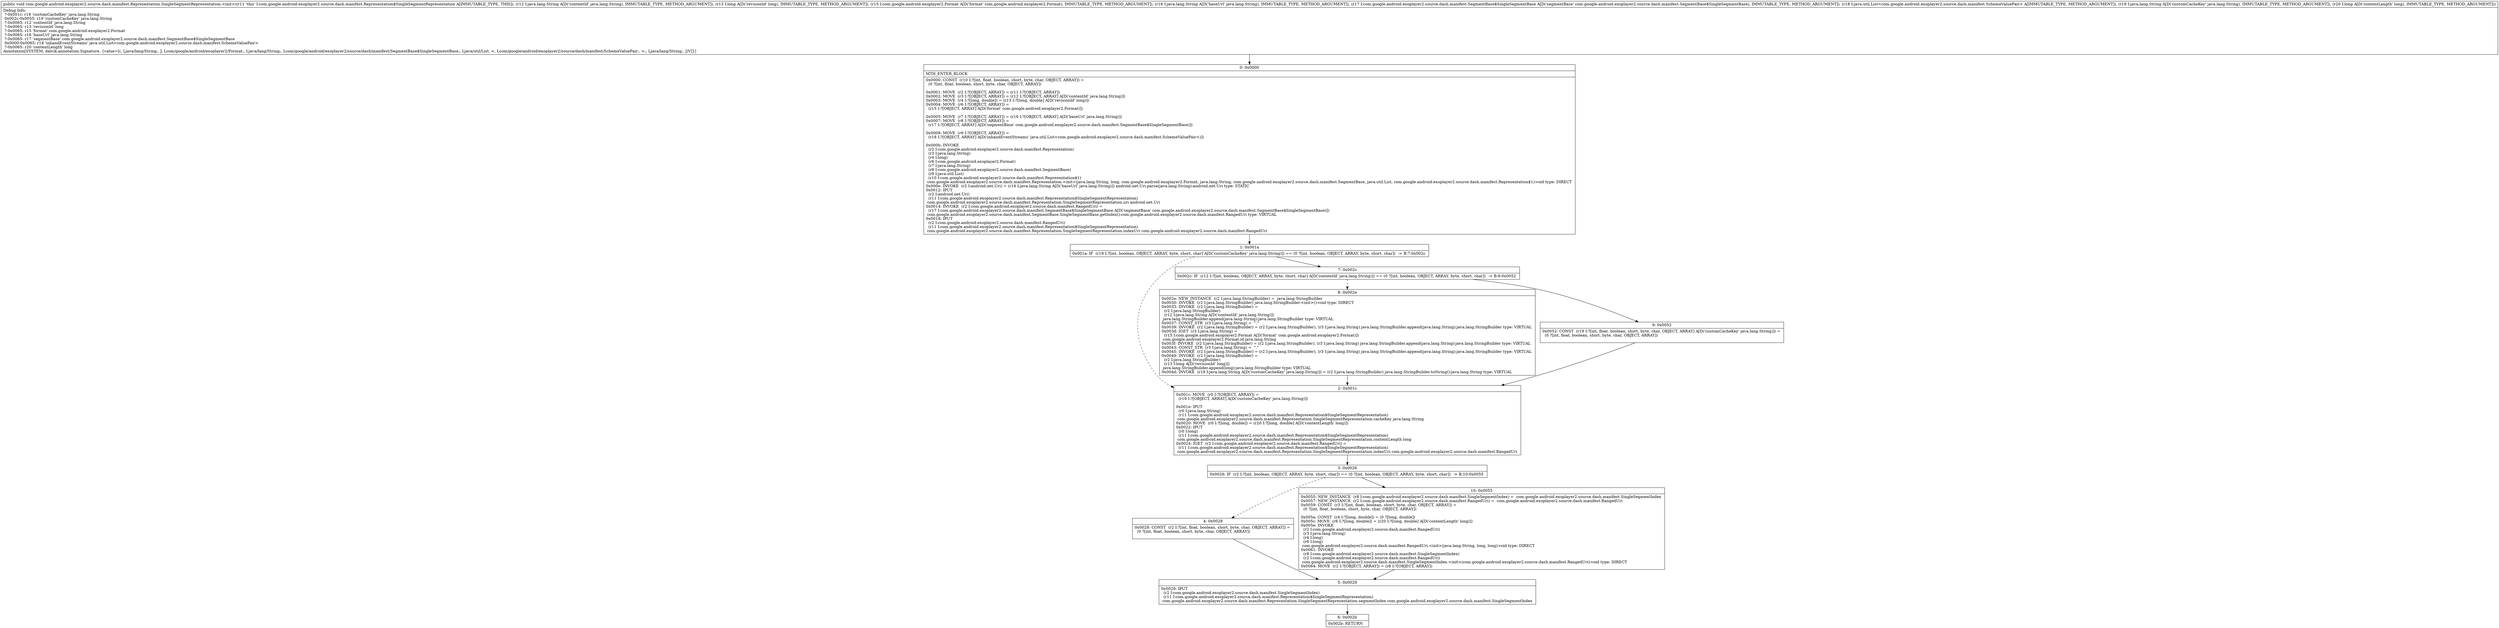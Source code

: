 digraph "CFG forcom.google.android.exoplayer2.source.dash.manifest.Representation.SingleSegmentRepresentation.\<init\>(Ljava\/lang\/String;JLcom\/google\/android\/exoplayer2\/Format;Ljava\/lang\/String;Lcom\/google\/android\/exoplayer2\/source\/dash\/manifest\/SegmentBase$SingleSegmentBase;Ljava\/util\/List;Ljava\/lang\/String;J)V" {
Node_0 [shape=record,label="{0\:\ 0x0000|MTH_ENTER_BLOCK\l|0x0000: CONST  (r10 I:?[int, float, boolean, short, byte, char, OBJECT, ARRAY]) = \l  (0 ?[int, float, boolean, short, byte, char, OBJECT, ARRAY])\l \l0x0001: MOVE  (r2 I:?[OBJECT, ARRAY]) = (r11 I:?[OBJECT, ARRAY]) \l0x0002: MOVE  (r3 I:?[OBJECT, ARRAY]) = (r12 I:?[OBJECT, ARRAY] A[D('contentId' java.lang.String)]) \l0x0003: MOVE  (r4 I:?[long, double]) = (r13 I:?[long, double] A[D('revisionId' long)]) \l0x0004: MOVE  (r6 I:?[OBJECT, ARRAY]) = \l  (r15 I:?[OBJECT, ARRAY] A[D('format' com.google.android.exoplayer2.Format)])\l \l0x0005: MOVE  (r7 I:?[OBJECT, ARRAY]) = (r16 I:?[OBJECT, ARRAY] A[D('baseUrl' java.lang.String)]) \l0x0007: MOVE  (r8 I:?[OBJECT, ARRAY]) = \l  (r17 I:?[OBJECT, ARRAY] A[D('segmentBase' com.google.android.exoplayer2.source.dash.manifest.SegmentBase$SingleSegmentBase)])\l \l0x0009: MOVE  (r9 I:?[OBJECT, ARRAY]) = \l  (r18 I:?[OBJECT, ARRAY] A[D('inbandEventStreams' java.util.List\<com.google.android.exoplayer2.source.dash.manifest.SchemeValuePair\>)])\l \l0x000b: INVOKE  \l  (r2 I:com.google.android.exoplayer2.source.dash.manifest.Representation)\l  (r3 I:java.lang.String)\l  (r4 I:long)\l  (r6 I:com.google.android.exoplayer2.Format)\l  (r7 I:java.lang.String)\l  (r8 I:com.google.android.exoplayer2.source.dash.manifest.SegmentBase)\l  (r9 I:java.util.List)\l  (r10 I:com.google.android.exoplayer2.source.dash.manifest.Representation$1)\l com.google.android.exoplayer2.source.dash.manifest.Representation.\<init\>(java.lang.String, long, com.google.android.exoplayer2.Format, java.lang.String, com.google.android.exoplayer2.source.dash.manifest.SegmentBase, java.util.List, com.google.android.exoplayer2.source.dash.manifest.Representation$1):void type: DIRECT \l0x000e: INVOKE  (r2 I:android.net.Uri) = (r16 I:java.lang.String A[D('baseUrl' java.lang.String)]) android.net.Uri.parse(java.lang.String):android.net.Uri type: STATIC \l0x0012: IPUT  \l  (r2 I:android.net.Uri)\l  (r11 I:com.google.android.exoplayer2.source.dash.manifest.Representation$SingleSegmentRepresentation)\l com.google.android.exoplayer2.source.dash.manifest.Representation.SingleSegmentRepresentation.uri android.net.Uri \l0x0014: INVOKE  (r2 I:com.google.android.exoplayer2.source.dash.manifest.RangedUri) = \l  (r17 I:com.google.android.exoplayer2.source.dash.manifest.SegmentBase$SingleSegmentBase A[D('segmentBase' com.google.android.exoplayer2.source.dash.manifest.SegmentBase$SingleSegmentBase)])\l com.google.android.exoplayer2.source.dash.manifest.SegmentBase.SingleSegmentBase.getIndex():com.google.android.exoplayer2.source.dash.manifest.RangedUri type: VIRTUAL \l0x0018: IPUT  \l  (r2 I:com.google.android.exoplayer2.source.dash.manifest.RangedUri)\l  (r11 I:com.google.android.exoplayer2.source.dash.manifest.Representation$SingleSegmentRepresentation)\l com.google.android.exoplayer2.source.dash.manifest.Representation.SingleSegmentRepresentation.indexUri com.google.android.exoplayer2.source.dash.manifest.RangedUri \l}"];
Node_1 [shape=record,label="{1\:\ 0x001a|0x001a: IF  (r19 I:?[int, boolean, OBJECT, ARRAY, byte, short, char] A[D('customCacheKey' java.lang.String)]) == (0 ?[int, boolean, OBJECT, ARRAY, byte, short, char])  \-\> B:7:0x002c \l}"];
Node_2 [shape=record,label="{2\:\ 0x001c|0x001c: MOVE  (r0 I:?[OBJECT, ARRAY]) = \l  (r19 I:?[OBJECT, ARRAY] A[D('customCacheKey' java.lang.String)])\l \l0x001e: IPUT  \l  (r0 I:java.lang.String)\l  (r11 I:com.google.android.exoplayer2.source.dash.manifest.Representation$SingleSegmentRepresentation)\l com.google.android.exoplayer2.source.dash.manifest.Representation.SingleSegmentRepresentation.cacheKey java.lang.String \l0x0020: MOVE  (r0 I:?[long, double]) = (r20 I:?[long, double] A[D('contentLength' long)]) \l0x0022: IPUT  \l  (r0 I:long)\l  (r11 I:com.google.android.exoplayer2.source.dash.manifest.Representation$SingleSegmentRepresentation)\l com.google.android.exoplayer2.source.dash.manifest.Representation.SingleSegmentRepresentation.contentLength long \l0x0024: IGET  (r2 I:com.google.android.exoplayer2.source.dash.manifest.RangedUri) = \l  (r11 I:com.google.android.exoplayer2.source.dash.manifest.Representation$SingleSegmentRepresentation)\l com.google.android.exoplayer2.source.dash.manifest.Representation.SingleSegmentRepresentation.indexUri com.google.android.exoplayer2.source.dash.manifest.RangedUri \l}"];
Node_3 [shape=record,label="{3\:\ 0x0026|0x0026: IF  (r2 I:?[int, boolean, OBJECT, ARRAY, byte, short, char]) == (0 ?[int, boolean, OBJECT, ARRAY, byte, short, char])  \-\> B:10:0x0055 \l}"];
Node_4 [shape=record,label="{4\:\ 0x0028|0x0028: CONST  (r2 I:?[int, float, boolean, short, byte, char, OBJECT, ARRAY]) = \l  (0 ?[int, float, boolean, short, byte, char, OBJECT, ARRAY])\l \l}"];
Node_5 [shape=record,label="{5\:\ 0x0029|0x0029: IPUT  \l  (r2 I:com.google.android.exoplayer2.source.dash.manifest.SingleSegmentIndex)\l  (r11 I:com.google.android.exoplayer2.source.dash.manifest.Representation$SingleSegmentRepresentation)\l com.google.android.exoplayer2.source.dash.manifest.Representation.SingleSegmentRepresentation.segmentIndex com.google.android.exoplayer2.source.dash.manifest.SingleSegmentIndex \l}"];
Node_6 [shape=record,label="{6\:\ 0x002b|0x002b: RETURN   \l}"];
Node_7 [shape=record,label="{7\:\ 0x002c|0x002c: IF  (r12 I:?[int, boolean, OBJECT, ARRAY, byte, short, char] A[D('contentId' java.lang.String)]) == (0 ?[int, boolean, OBJECT, ARRAY, byte, short, char])  \-\> B:9:0x0052 \l}"];
Node_8 [shape=record,label="{8\:\ 0x002e|0x002e: NEW_INSTANCE  (r2 I:java.lang.StringBuilder) =  java.lang.StringBuilder \l0x0030: INVOKE  (r2 I:java.lang.StringBuilder) java.lang.StringBuilder.\<init\>():void type: DIRECT \l0x0033: INVOKE  (r2 I:java.lang.StringBuilder) = \l  (r2 I:java.lang.StringBuilder)\l  (r12 I:java.lang.String A[D('contentId' java.lang.String)])\l java.lang.StringBuilder.append(java.lang.String):java.lang.StringBuilder type: VIRTUAL \l0x0037: CONST_STR  (r3 I:java.lang.String) =  \".\" \l0x0039: INVOKE  (r2 I:java.lang.StringBuilder) = (r2 I:java.lang.StringBuilder), (r3 I:java.lang.String) java.lang.StringBuilder.append(java.lang.String):java.lang.StringBuilder type: VIRTUAL \l0x003d: IGET  (r3 I:java.lang.String) = \l  (r15 I:com.google.android.exoplayer2.Format A[D('format' com.google.android.exoplayer2.Format)])\l com.google.android.exoplayer2.Format.id java.lang.String \l0x003f: INVOKE  (r2 I:java.lang.StringBuilder) = (r2 I:java.lang.StringBuilder), (r3 I:java.lang.String) java.lang.StringBuilder.append(java.lang.String):java.lang.StringBuilder type: VIRTUAL \l0x0043: CONST_STR  (r3 I:java.lang.String) =  \".\" \l0x0045: INVOKE  (r2 I:java.lang.StringBuilder) = (r2 I:java.lang.StringBuilder), (r3 I:java.lang.String) java.lang.StringBuilder.append(java.lang.String):java.lang.StringBuilder type: VIRTUAL \l0x0049: INVOKE  (r2 I:java.lang.StringBuilder) = \l  (r2 I:java.lang.StringBuilder)\l  (r13 I:long A[D('revisionId' long)])\l java.lang.StringBuilder.append(long):java.lang.StringBuilder type: VIRTUAL \l0x004d: INVOKE  (r19 I:java.lang.String A[D('customCacheKey' java.lang.String)]) = (r2 I:java.lang.StringBuilder) java.lang.StringBuilder.toString():java.lang.String type: VIRTUAL \l}"];
Node_9 [shape=record,label="{9\:\ 0x0052|0x0052: CONST  (r19 I:?[int, float, boolean, short, byte, char, OBJECT, ARRAY] A[D('customCacheKey' java.lang.String)]) = \l  (0 ?[int, float, boolean, short, byte, char, OBJECT, ARRAY])\l \l}"];
Node_10 [shape=record,label="{10\:\ 0x0055|0x0055: NEW_INSTANCE  (r8 I:com.google.android.exoplayer2.source.dash.manifest.SingleSegmentIndex) =  com.google.android.exoplayer2.source.dash.manifest.SingleSegmentIndex \l0x0057: NEW_INSTANCE  (r2 I:com.google.android.exoplayer2.source.dash.manifest.RangedUri) =  com.google.android.exoplayer2.source.dash.manifest.RangedUri \l0x0059: CONST  (r3 I:?[int, float, boolean, short, byte, char, OBJECT, ARRAY]) = \l  (0 ?[int, float, boolean, short, byte, char, OBJECT, ARRAY])\l \l0x005a: CONST  (r4 I:?[long, double]) = (0 ?[long, double]) \l0x005c: MOVE  (r6 I:?[long, double]) = (r20 I:?[long, double] A[D('contentLength' long)]) \l0x005e: INVOKE  \l  (r2 I:com.google.android.exoplayer2.source.dash.manifest.RangedUri)\l  (r3 I:java.lang.String)\l  (r4 I:long)\l  (r6 I:long)\l com.google.android.exoplayer2.source.dash.manifest.RangedUri.\<init\>(java.lang.String, long, long):void type: DIRECT \l0x0061: INVOKE  \l  (r8 I:com.google.android.exoplayer2.source.dash.manifest.SingleSegmentIndex)\l  (r2 I:com.google.android.exoplayer2.source.dash.manifest.RangedUri)\l com.google.android.exoplayer2.source.dash.manifest.SingleSegmentIndex.\<init\>(com.google.android.exoplayer2.source.dash.manifest.RangedUri):void type: DIRECT \l0x0064: MOVE  (r2 I:?[OBJECT, ARRAY]) = (r8 I:?[OBJECT, ARRAY]) \l}"];
MethodNode[shape=record,label="{public void com.google.android.exoplayer2.source.dash.manifest.Representation.SingleSegmentRepresentation.\<init\>((r11 'this' I:com.google.android.exoplayer2.source.dash.manifest.Representation$SingleSegmentRepresentation A[IMMUTABLE_TYPE, THIS]), (r12 I:java.lang.String A[D('contentId' java.lang.String), IMMUTABLE_TYPE, METHOD_ARGUMENT]), (r13 I:long A[D('revisionId' long), IMMUTABLE_TYPE, METHOD_ARGUMENT]), (r15 I:com.google.android.exoplayer2.Format A[D('format' com.google.android.exoplayer2.Format), IMMUTABLE_TYPE, METHOD_ARGUMENT]), (r16 I:java.lang.String A[D('baseUrl' java.lang.String), IMMUTABLE_TYPE, METHOD_ARGUMENT]), (r17 I:com.google.android.exoplayer2.source.dash.manifest.SegmentBase$SingleSegmentBase A[D('segmentBase' com.google.android.exoplayer2.source.dash.manifest.SegmentBase$SingleSegmentBase), IMMUTABLE_TYPE, METHOD_ARGUMENT]), (r18 I:java.util.List\<com.google.android.exoplayer2.source.dash.manifest.SchemeValuePair\> A[IMMUTABLE_TYPE, METHOD_ARGUMENT]), (r19 I:java.lang.String A[D('customCacheKey' java.lang.String), IMMUTABLE_TYPE, METHOD_ARGUMENT]), (r20 I:long A[D('contentLength' long), IMMUTABLE_TYPE, METHOD_ARGUMENT]))  | Debug Info:\l  ?\-0x001c: r19 'customCacheKey' java.lang.String\l  0x002c\-0x0055: r19 'customCacheKey' java.lang.String\l  ?\-0x0065: r12 'contentId' java.lang.String\l  ?\-0x0065: r13 'revisionId' long\l  ?\-0x0065: r15 'format' com.google.android.exoplayer2.Format\l  ?\-0x0065: r16 'baseUrl' java.lang.String\l  ?\-0x0065: r17 'segmentBase' com.google.android.exoplayer2.source.dash.manifest.SegmentBase$SingleSegmentBase\l  0x0000\-0x0065: r18 'inbandEventStreams' java.util.List\<com.google.android.exoplayer2.source.dash.manifest.SchemeValuePair\>\l  ?\-0x0065: r20 'contentLength' long\lAnnotation[SYSTEM, dalvik.annotation.Signature, \{value=[(, Ljava\/lang\/String;, J, Lcom\/google\/android\/exoplayer2\/Format;, Ljava\/lang\/String;, Lcom\/google\/android\/exoplayer2\/source\/dash\/manifest\/SegmentBase$SingleSegmentBase;, Ljava\/util\/List, \<, Lcom\/google\/android\/exoplayer2\/source\/dash\/manifest\/SchemeValuePair;, \>;, Ljava\/lang\/String;, J)V]\}]\l}"];
MethodNode -> Node_0;
Node_0 -> Node_1;
Node_1 -> Node_2[style=dashed];
Node_1 -> Node_7;
Node_2 -> Node_3;
Node_3 -> Node_4[style=dashed];
Node_3 -> Node_10;
Node_4 -> Node_5;
Node_5 -> Node_6;
Node_7 -> Node_8[style=dashed];
Node_7 -> Node_9;
Node_8 -> Node_2;
Node_9 -> Node_2;
Node_10 -> Node_5;
}

